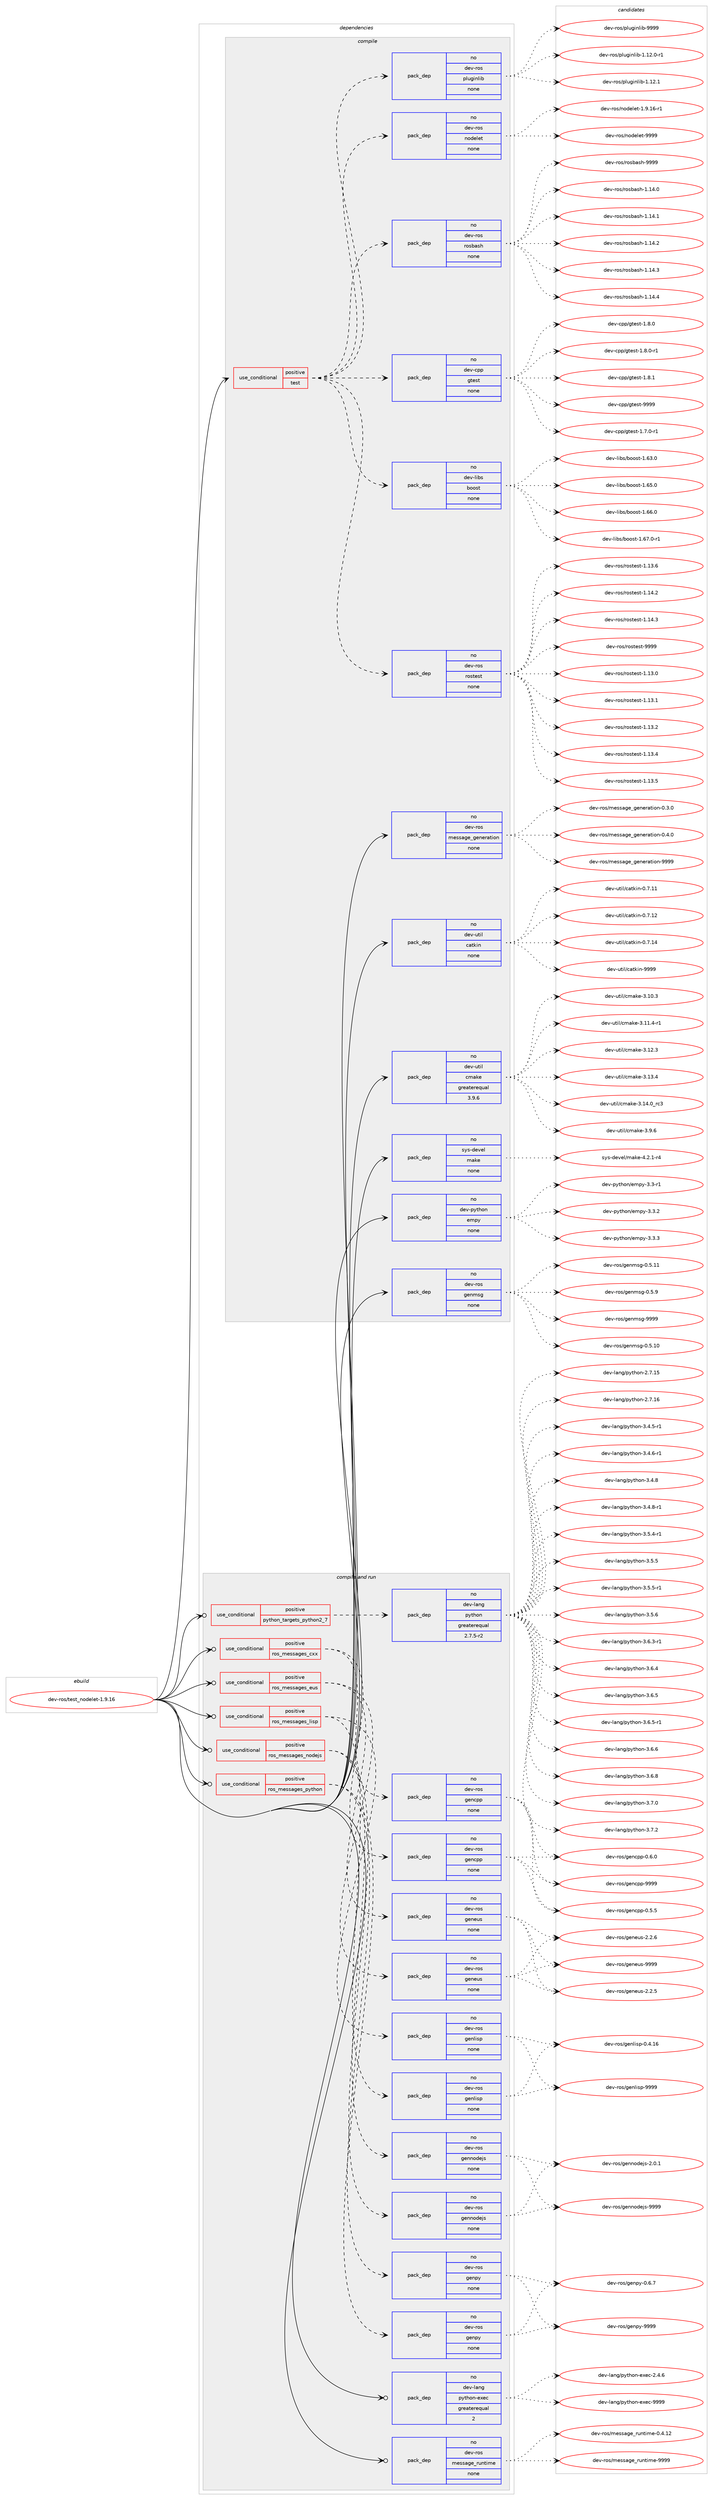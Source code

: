 digraph prolog {

# *************
# Graph options
# *************

newrank=true;
concentrate=true;
compound=true;
graph [rankdir=LR,fontname=Helvetica,fontsize=10,ranksep=1.5];#, ranksep=2.5, nodesep=0.2];
edge  [arrowhead=vee];
node  [fontname=Helvetica,fontsize=10];

# **********
# The ebuild
# **********

subgraph cluster_leftcol {
color=gray;
rank=same;
label=<<i>ebuild</i>>;
id [label="dev-ros/test_nodelet-1.9.16", color=red, width=4, href="../dev-ros/test_nodelet-1.9.16.svg"];
}

# ****************
# The dependencies
# ****************

subgraph cluster_midcol {
color=gray;
label=<<i>dependencies</i>>;
subgraph cluster_compile {
fillcolor="#eeeeee";
style=filled;
label=<<i>compile</i>>;
subgraph cond390859 {
dependency1471997 [label=<<TABLE BORDER="0" CELLBORDER="1" CELLSPACING="0" CELLPADDING="4"><TR><TD ROWSPAN="3" CELLPADDING="10">use_conditional</TD></TR><TR><TD>positive</TD></TR><TR><TD>test</TD></TR></TABLE>>, shape=none, color=red];
subgraph pack1057748 {
dependency1471998 [label=<<TABLE BORDER="0" CELLBORDER="1" CELLSPACING="0" CELLPADDING="4" WIDTH="220"><TR><TD ROWSPAN="6" CELLPADDING="30">pack_dep</TD></TR><TR><TD WIDTH="110">no</TD></TR><TR><TD>dev-ros</TD></TR><TR><TD>nodelet</TD></TR><TR><TD>none</TD></TR><TR><TD></TD></TR></TABLE>>, shape=none, color=blue];
}
dependency1471997:e -> dependency1471998:w [weight=20,style="dashed",arrowhead="vee"];
subgraph pack1057749 {
dependency1471999 [label=<<TABLE BORDER="0" CELLBORDER="1" CELLSPACING="0" CELLPADDING="4" WIDTH="220"><TR><TD ROWSPAN="6" CELLPADDING="30">pack_dep</TD></TR><TR><TD WIDTH="110">no</TD></TR><TR><TD>dev-ros</TD></TR><TR><TD>pluginlib</TD></TR><TR><TD>none</TD></TR><TR><TD></TD></TR></TABLE>>, shape=none, color=blue];
}
dependency1471997:e -> dependency1471999:w [weight=20,style="dashed",arrowhead="vee"];
subgraph pack1057750 {
dependency1472000 [label=<<TABLE BORDER="0" CELLBORDER="1" CELLSPACING="0" CELLPADDING="4" WIDTH="220"><TR><TD ROWSPAN="6" CELLPADDING="30">pack_dep</TD></TR><TR><TD WIDTH="110">no</TD></TR><TR><TD>dev-ros</TD></TR><TR><TD>rostest</TD></TR><TR><TD>none</TD></TR><TR><TD></TD></TR></TABLE>>, shape=none, color=blue];
}
dependency1471997:e -> dependency1472000:w [weight=20,style="dashed",arrowhead="vee"];
subgraph pack1057751 {
dependency1472001 [label=<<TABLE BORDER="0" CELLBORDER="1" CELLSPACING="0" CELLPADDING="4" WIDTH="220"><TR><TD ROWSPAN="6" CELLPADDING="30">pack_dep</TD></TR><TR><TD WIDTH="110">no</TD></TR><TR><TD>dev-libs</TD></TR><TR><TD>boost</TD></TR><TR><TD>none</TD></TR><TR><TD></TD></TR></TABLE>>, shape=none, color=blue];
}
dependency1471997:e -> dependency1472001:w [weight=20,style="dashed",arrowhead="vee"];
subgraph pack1057752 {
dependency1472002 [label=<<TABLE BORDER="0" CELLBORDER="1" CELLSPACING="0" CELLPADDING="4" WIDTH="220"><TR><TD ROWSPAN="6" CELLPADDING="30">pack_dep</TD></TR><TR><TD WIDTH="110">no</TD></TR><TR><TD>dev-cpp</TD></TR><TR><TD>gtest</TD></TR><TR><TD>none</TD></TR><TR><TD></TD></TR></TABLE>>, shape=none, color=blue];
}
dependency1471997:e -> dependency1472002:w [weight=20,style="dashed",arrowhead="vee"];
subgraph pack1057753 {
dependency1472003 [label=<<TABLE BORDER="0" CELLBORDER="1" CELLSPACING="0" CELLPADDING="4" WIDTH="220"><TR><TD ROWSPAN="6" CELLPADDING="30">pack_dep</TD></TR><TR><TD WIDTH="110">no</TD></TR><TR><TD>dev-ros</TD></TR><TR><TD>rosbash</TD></TR><TR><TD>none</TD></TR><TR><TD></TD></TR></TABLE>>, shape=none, color=blue];
}
dependency1471997:e -> dependency1472003:w [weight=20,style="dashed",arrowhead="vee"];
}
id:e -> dependency1471997:w [weight=20,style="solid",arrowhead="vee"];
subgraph pack1057754 {
dependency1472004 [label=<<TABLE BORDER="0" CELLBORDER="1" CELLSPACING="0" CELLPADDING="4" WIDTH="220"><TR><TD ROWSPAN="6" CELLPADDING="30">pack_dep</TD></TR><TR><TD WIDTH="110">no</TD></TR><TR><TD>dev-python</TD></TR><TR><TD>empy</TD></TR><TR><TD>none</TD></TR><TR><TD></TD></TR></TABLE>>, shape=none, color=blue];
}
id:e -> dependency1472004:w [weight=20,style="solid",arrowhead="vee"];
subgraph pack1057755 {
dependency1472005 [label=<<TABLE BORDER="0" CELLBORDER="1" CELLSPACING="0" CELLPADDING="4" WIDTH="220"><TR><TD ROWSPAN="6" CELLPADDING="30">pack_dep</TD></TR><TR><TD WIDTH="110">no</TD></TR><TR><TD>dev-ros</TD></TR><TR><TD>genmsg</TD></TR><TR><TD>none</TD></TR><TR><TD></TD></TR></TABLE>>, shape=none, color=blue];
}
id:e -> dependency1472005:w [weight=20,style="solid",arrowhead="vee"];
subgraph pack1057756 {
dependency1472006 [label=<<TABLE BORDER="0" CELLBORDER="1" CELLSPACING="0" CELLPADDING="4" WIDTH="220"><TR><TD ROWSPAN="6" CELLPADDING="30">pack_dep</TD></TR><TR><TD WIDTH="110">no</TD></TR><TR><TD>dev-ros</TD></TR><TR><TD>message_generation</TD></TR><TR><TD>none</TD></TR><TR><TD></TD></TR></TABLE>>, shape=none, color=blue];
}
id:e -> dependency1472006:w [weight=20,style="solid",arrowhead="vee"];
subgraph pack1057757 {
dependency1472007 [label=<<TABLE BORDER="0" CELLBORDER="1" CELLSPACING="0" CELLPADDING="4" WIDTH="220"><TR><TD ROWSPAN="6" CELLPADDING="30">pack_dep</TD></TR><TR><TD WIDTH="110">no</TD></TR><TR><TD>dev-util</TD></TR><TR><TD>catkin</TD></TR><TR><TD>none</TD></TR><TR><TD></TD></TR></TABLE>>, shape=none, color=blue];
}
id:e -> dependency1472007:w [weight=20,style="solid",arrowhead="vee"];
subgraph pack1057758 {
dependency1472008 [label=<<TABLE BORDER="0" CELLBORDER="1" CELLSPACING="0" CELLPADDING="4" WIDTH="220"><TR><TD ROWSPAN="6" CELLPADDING="30">pack_dep</TD></TR><TR><TD WIDTH="110">no</TD></TR><TR><TD>dev-util</TD></TR><TR><TD>cmake</TD></TR><TR><TD>greaterequal</TD></TR><TR><TD>3.9.6</TD></TR></TABLE>>, shape=none, color=blue];
}
id:e -> dependency1472008:w [weight=20,style="solid",arrowhead="vee"];
subgraph pack1057759 {
dependency1472009 [label=<<TABLE BORDER="0" CELLBORDER="1" CELLSPACING="0" CELLPADDING="4" WIDTH="220"><TR><TD ROWSPAN="6" CELLPADDING="30">pack_dep</TD></TR><TR><TD WIDTH="110">no</TD></TR><TR><TD>sys-devel</TD></TR><TR><TD>make</TD></TR><TR><TD>none</TD></TR><TR><TD></TD></TR></TABLE>>, shape=none, color=blue];
}
id:e -> dependency1472009:w [weight=20,style="solid",arrowhead="vee"];
}
subgraph cluster_compileandrun {
fillcolor="#eeeeee";
style=filled;
label=<<i>compile and run</i>>;
subgraph cond390860 {
dependency1472010 [label=<<TABLE BORDER="0" CELLBORDER="1" CELLSPACING="0" CELLPADDING="4"><TR><TD ROWSPAN="3" CELLPADDING="10">use_conditional</TD></TR><TR><TD>positive</TD></TR><TR><TD>python_targets_python2_7</TD></TR></TABLE>>, shape=none, color=red];
subgraph pack1057760 {
dependency1472011 [label=<<TABLE BORDER="0" CELLBORDER="1" CELLSPACING="0" CELLPADDING="4" WIDTH="220"><TR><TD ROWSPAN="6" CELLPADDING="30">pack_dep</TD></TR><TR><TD WIDTH="110">no</TD></TR><TR><TD>dev-lang</TD></TR><TR><TD>python</TD></TR><TR><TD>greaterequal</TD></TR><TR><TD>2.7.5-r2</TD></TR></TABLE>>, shape=none, color=blue];
}
dependency1472010:e -> dependency1472011:w [weight=20,style="dashed",arrowhead="vee"];
}
id:e -> dependency1472010:w [weight=20,style="solid",arrowhead="odotvee"];
subgraph cond390861 {
dependency1472012 [label=<<TABLE BORDER="0" CELLBORDER="1" CELLSPACING="0" CELLPADDING="4"><TR><TD ROWSPAN="3" CELLPADDING="10">use_conditional</TD></TR><TR><TD>positive</TD></TR><TR><TD>ros_messages_cxx</TD></TR></TABLE>>, shape=none, color=red];
subgraph pack1057761 {
dependency1472013 [label=<<TABLE BORDER="0" CELLBORDER="1" CELLSPACING="0" CELLPADDING="4" WIDTH="220"><TR><TD ROWSPAN="6" CELLPADDING="30">pack_dep</TD></TR><TR><TD WIDTH="110">no</TD></TR><TR><TD>dev-ros</TD></TR><TR><TD>gencpp</TD></TR><TR><TD>none</TD></TR><TR><TD></TD></TR></TABLE>>, shape=none, color=blue];
}
dependency1472012:e -> dependency1472013:w [weight=20,style="dashed",arrowhead="vee"];
subgraph pack1057762 {
dependency1472014 [label=<<TABLE BORDER="0" CELLBORDER="1" CELLSPACING="0" CELLPADDING="4" WIDTH="220"><TR><TD ROWSPAN="6" CELLPADDING="30">pack_dep</TD></TR><TR><TD WIDTH="110">no</TD></TR><TR><TD>dev-ros</TD></TR><TR><TD>gencpp</TD></TR><TR><TD>none</TD></TR><TR><TD></TD></TR></TABLE>>, shape=none, color=blue];
}
dependency1472012:e -> dependency1472014:w [weight=20,style="dashed",arrowhead="vee"];
}
id:e -> dependency1472012:w [weight=20,style="solid",arrowhead="odotvee"];
subgraph cond390862 {
dependency1472015 [label=<<TABLE BORDER="0" CELLBORDER="1" CELLSPACING="0" CELLPADDING="4"><TR><TD ROWSPAN="3" CELLPADDING="10">use_conditional</TD></TR><TR><TD>positive</TD></TR><TR><TD>ros_messages_eus</TD></TR></TABLE>>, shape=none, color=red];
subgraph pack1057763 {
dependency1472016 [label=<<TABLE BORDER="0" CELLBORDER="1" CELLSPACING="0" CELLPADDING="4" WIDTH="220"><TR><TD ROWSPAN="6" CELLPADDING="30">pack_dep</TD></TR><TR><TD WIDTH="110">no</TD></TR><TR><TD>dev-ros</TD></TR><TR><TD>geneus</TD></TR><TR><TD>none</TD></TR><TR><TD></TD></TR></TABLE>>, shape=none, color=blue];
}
dependency1472015:e -> dependency1472016:w [weight=20,style="dashed",arrowhead="vee"];
subgraph pack1057764 {
dependency1472017 [label=<<TABLE BORDER="0" CELLBORDER="1" CELLSPACING="0" CELLPADDING="4" WIDTH="220"><TR><TD ROWSPAN="6" CELLPADDING="30">pack_dep</TD></TR><TR><TD WIDTH="110">no</TD></TR><TR><TD>dev-ros</TD></TR><TR><TD>geneus</TD></TR><TR><TD>none</TD></TR><TR><TD></TD></TR></TABLE>>, shape=none, color=blue];
}
dependency1472015:e -> dependency1472017:w [weight=20,style="dashed",arrowhead="vee"];
}
id:e -> dependency1472015:w [weight=20,style="solid",arrowhead="odotvee"];
subgraph cond390863 {
dependency1472018 [label=<<TABLE BORDER="0" CELLBORDER="1" CELLSPACING="0" CELLPADDING="4"><TR><TD ROWSPAN="3" CELLPADDING="10">use_conditional</TD></TR><TR><TD>positive</TD></TR><TR><TD>ros_messages_lisp</TD></TR></TABLE>>, shape=none, color=red];
subgraph pack1057765 {
dependency1472019 [label=<<TABLE BORDER="0" CELLBORDER="1" CELLSPACING="0" CELLPADDING="4" WIDTH="220"><TR><TD ROWSPAN="6" CELLPADDING="30">pack_dep</TD></TR><TR><TD WIDTH="110">no</TD></TR><TR><TD>dev-ros</TD></TR><TR><TD>genlisp</TD></TR><TR><TD>none</TD></TR><TR><TD></TD></TR></TABLE>>, shape=none, color=blue];
}
dependency1472018:e -> dependency1472019:w [weight=20,style="dashed",arrowhead="vee"];
subgraph pack1057766 {
dependency1472020 [label=<<TABLE BORDER="0" CELLBORDER="1" CELLSPACING="0" CELLPADDING="4" WIDTH="220"><TR><TD ROWSPAN="6" CELLPADDING="30">pack_dep</TD></TR><TR><TD WIDTH="110">no</TD></TR><TR><TD>dev-ros</TD></TR><TR><TD>genlisp</TD></TR><TR><TD>none</TD></TR><TR><TD></TD></TR></TABLE>>, shape=none, color=blue];
}
dependency1472018:e -> dependency1472020:w [weight=20,style="dashed",arrowhead="vee"];
}
id:e -> dependency1472018:w [weight=20,style="solid",arrowhead="odotvee"];
subgraph cond390864 {
dependency1472021 [label=<<TABLE BORDER="0" CELLBORDER="1" CELLSPACING="0" CELLPADDING="4"><TR><TD ROWSPAN="3" CELLPADDING="10">use_conditional</TD></TR><TR><TD>positive</TD></TR><TR><TD>ros_messages_nodejs</TD></TR></TABLE>>, shape=none, color=red];
subgraph pack1057767 {
dependency1472022 [label=<<TABLE BORDER="0" CELLBORDER="1" CELLSPACING="0" CELLPADDING="4" WIDTH="220"><TR><TD ROWSPAN="6" CELLPADDING="30">pack_dep</TD></TR><TR><TD WIDTH="110">no</TD></TR><TR><TD>dev-ros</TD></TR><TR><TD>gennodejs</TD></TR><TR><TD>none</TD></TR><TR><TD></TD></TR></TABLE>>, shape=none, color=blue];
}
dependency1472021:e -> dependency1472022:w [weight=20,style="dashed",arrowhead="vee"];
subgraph pack1057768 {
dependency1472023 [label=<<TABLE BORDER="0" CELLBORDER="1" CELLSPACING="0" CELLPADDING="4" WIDTH="220"><TR><TD ROWSPAN="6" CELLPADDING="30">pack_dep</TD></TR><TR><TD WIDTH="110">no</TD></TR><TR><TD>dev-ros</TD></TR><TR><TD>gennodejs</TD></TR><TR><TD>none</TD></TR><TR><TD></TD></TR></TABLE>>, shape=none, color=blue];
}
dependency1472021:e -> dependency1472023:w [weight=20,style="dashed",arrowhead="vee"];
}
id:e -> dependency1472021:w [weight=20,style="solid",arrowhead="odotvee"];
subgraph cond390865 {
dependency1472024 [label=<<TABLE BORDER="0" CELLBORDER="1" CELLSPACING="0" CELLPADDING="4"><TR><TD ROWSPAN="3" CELLPADDING="10">use_conditional</TD></TR><TR><TD>positive</TD></TR><TR><TD>ros_messages_python</TD></TR></TABLE>>, shape=none, color=red];
subgraph pack1057769 {
dependency1472025 [label=<<TABLE BORDER="0" CELLBORDER="1" CELLSPACING="0" CELLPADDING="4" WIDTH="220"><TR><TD ROWSPAN="6" CELLPADDING="30">pack_dep</TD></TR><TR><TD WIDTH="110">no</TD></TR><TR><TD>dev-ros</TD></TR><TR><TD>genpy</TD></TR><TR><TD>none</TD></TR><TR><TD></TD></TR></TABLE>>, shape=none, color=blue];
}
dependency1472024:e -> dependency1472025:w [weight=20,style="dashed",arrowhead="vee"];
subgraph pack1057770 {
dependency1472026 [label=<<TABLE BORDER="0" CELLBORDER="1" CELLSPACING="0" CELLPADDING="4" WIDTH="220"><TR><TD ROWSPAN="6" CELLPADDING="30">pack_dep</TD></TR><TR><TD WIDTH="110">no</TD></TR><TR><TD>dev-ros</TD></TR><TR><TD>genpy</TD></TR><TR><TD>none</TD></TR><TR><TD></TD></TR></TABLE>>, shape=none, color=blue];
}
dependency1472024:e -> dependency1472026:w [weight=20,style="dashed",arrowhead="vee"];
}
id:e -> dependency1472024:w [weight=20,style="solid",arrowhead="odotvee"];
subgraph pack1057771 {
dependency1472027 [label=<<TABLE BORDER="0" CELLBORDER="1" CELLSPACING="0" CELLPADDING="4" WIDTH="220"><TR><TD ROWSPAN="6" CELLPADDING="30">pack_dep</TD></TR><TR><TD WIDTH="110">no</TD></TR><TR><TD>dev-lang</TD></TR><TR><TD>python-exec</TD></TR><TR><TD>greaterequal</TD></TR><TR><TD>2</TD></TR></TABLE>>, shape=none, color=blue];
}
id:e -> dependency1472027:w [weight=20,style="solid",arrowhead="odotvee"];
subgraph pack1057772 {
dependency1472028 [label=<<TABLE BORDER="0" CELLBORDER="1" CELLSPACING="0" CELLPADDING="4" WIDTH="220"><TR><TD ROWSPAN="6" CELLPADDING="30">pack_dep</TD></TR><TR><TD WIDTH="110">no</TD></TR><TR><TD>dev-ros</TD></TR><TR><TD>message_runtime</TD></TR><TR><TD>none</TD></TR><TR><TD></TD></TR></TABLE>>, shape=none, color=blue];
}
id:e -> dependency1472028:w [weight=20,style="solid",arrowhead="odotvee"];
}
subgraph cluster_run {
fillcolor="#eeeeee";
style=filled;
label=<<i>run</i>>;
}
}

# **************
# The candidates
# **************

subgraph cluster_choices {
rank=same;
color=gray;
label=<<i>candidates</i>>;

subgraph choice1057748 {
color=black;
nodesep=1;
choice1001011184511411111547110111100101108101116454946574649544511449 [label="dev-ros/nodelet-1.9.16-r1", color=red, width=4,href="../dev-ros/nodelet-1.9.16-r1.svg"];
choice10010111845114111115471101111001011081011164557575757 [label="dev-ros/nodelet-9999", color=red, width=4,href="../dev-ros/nodelet-9999.svg"];
dependency1471998:e -> choice1001011184511411111547110111100101108101116454946574649544511449:w [style=dotted,weight="100"];
dependency1471998:e -> choice10010111845114111115471101111001011081011164557575757:w [style=dotted,weight="100"];
}
subgraph choice1057749 {
color=black;
nodesep=1;
choice100101118451141111154711210811710310511010810598454946495046484511449 [label="dev-ros/pluginlib-1.12.0-r1", color=red, width=4,href="../dev-ros/pluginlib-1.12.0-r1.svg"];
choice10010111845114111115471121081171031051101081059845494649504649 [label="dev-ros/pluginlib-1.12.1", color=red, width=4,href="../dev-ros/pluginlib-1.12.1.svg"];
choice1001011184511411111547112108117103105110108105984557575757 [label="dev-ros/pluginlib-9999", color=red, width=4,href="../dev-ros/pluginlib-9999.svg"];
dependency1471999:e -> choice100101118451141111154711210811710310511010810598454946495046484511449:w [style=dotted,weight="100"];
dependency1471999:e -> choice10010111845114111115471121081171031051101081059845494649504649:w [style=dotted,weight="100"];
dependency1471999:e -> choice1001011184511411111547112108117103105110108105984557575757:w [style=dotted,weight="100"];
}
subgraph choice1057750 {
color=black;
nodesep=1;
choice100101118451141111154711411111511610111511645494649514648 [label="dev-ros/rostest-1.13.0", color=red, width=4,href="../dev-ros/rostest-1.13.0.svg"];
choice100101118451141111154711411111511610111511645494649514649 [label="dev-ros/rostest-1.13.1", color=red, width=4,href="../dev-ros/rostest-1.13.1.svg"];
choice100101118451141111154711411111511610111511645494649514650 [label="dev-ros/rostest-1.13.2", color=red, width=4,href="../dev-ros/rostest-1.13.2.svg"];
choice100101118451141111154711411111511610111511645494649514652 [label="dev-ros/rostest-1.13.4", color=red, width=4,href="../dev-ros/rostest-1.13.4.svg"];
choice100101118451141111154711411111511610111511645494649514653 [label="dev-ros/rostest-1.13.5", color=red, width=4,href="../dev-ros/rostest-1.13.5.svg"];
choice100101118451141111154711411111511610111511645494649514654 [label="dev-ros/rostest-1.13.6", color=red, width=4,href="../dev-ros/rostest-1.13.6.svg"];
choice100101118451141111154711411111511610111511645494649524650 [label="dev-ros/rostest-1.14.2", color=red, width=4,href="../dev-ros/rostest-1.14.2.svg"];
choice100101118451141111154711411111511610111511645494649524651 [label="dev-ros/rostest-1.14.3", color=red, width=4,href="../dev-ros/rostest-1.14.3.svg"];
choice10010111845114111115471141111151161011151164557575757 [label="dev-ros/rostest-9999", color=red, width=4,href="../dev-ros/rostest-9999.svg"];
dependency1472000:e -> choice100101118451141111154711411111511610111511645494649514648:w [style=dotted,weight="100"];
dependency1472000:e -> choice100101118451141111154711411111511610111511645494649514649:w [style=dotted,weight="100"];
dependency1472000:e -> choice100101118451141111154711411111511610111511645494649514650:w [style=dotted,weight="100"];
dependency1472000:e -> choice100101118451141111154711411111511610111511645494649514652:w [style=dotted,weight="100"];
dependency1472000:e -> choice100101118451141111154711411111511610111511645494649514653:w [style=dotted,weight="100"];
dependency1472000:e -> choice100101118451141111154711411111511610111511645494649514654:w [style=dotted,weight="100"];
dependency1472000:e -> choice100101118451141111154711411111511610111511645494649524650:w [style=dotted,weight="100"];
dependency1472000:e -> choice100101118451141111154711411111511610111511645494649524651:w [style=dotted,weight="100"];
dependency1472000:e -> choice10010111845114111115471141111151161011151164557575757:w [style=dotted,weight="100"];
}
subgraph choice1057751 {
color=black;
nodesep=1;
choice1001011184510810598115479811111111511645494654514648 [label="dev-libs/boost-1.63.0", color=red, width=4,href="../dev-libs/boost-1.63.0.svg"];
choice1001011184510810598115479811111111511645494654534648 [label="dev-libs/boost-1.65.0", color=red, width=4,href="../dev-libs/boost-1.65.0.svg"];
choice1001011184510810598115479811111111511645494654544648 [label="dev-libs/boost-1.66.0", color=red, width=4,href="../dev-libs/boost-1.66.0.svg"];
choice10010111845108105981154798111111115116454946545546484511449 [label="dev-libs/boost-1.67.0-r1", color=red, width=4,href="../dev-libs/boost-1.67.0-r1.svg"];
dependency1472001:e -> choice1001011184510810598115479811111111511645494654514648:w [style=dotted,weight="100"];
dependency1472001:e -> choice1001011184510810598115479811111111511645494654534648:w [style=dotted,weight="100"];
dependency1472001:e -> choice1001011184510810598115479811111111511645494654544648:w [style=dotted,weight="100"];
dependency1472001:e -> choice10010111845108105981154798111111115116454946545546484511449:w [style=dotted,weight="100"];
}
subgraph choice1057752 {
color=black;
nodesep=1;
choice1001011184599112112471031161011151164549465546484511449 [label="dev-cpp/gtest-1.7.0-r1", color=red, width=4,href="../dev-cpp/gtest-1.7.0-r1.svg"];
choice100101118459911211247103116101115116454946564648 [label="dev-cpp/gtest-1.8.0", color=red, width=4,href="../dev-cpp/gtest-1.8.0.svg"];
choice1001011184599112112471031161011151164549465646484511449 [label="dev-cpp/gtest-1.8.0-r1", color=red, width=4,href="../dev-cpp/gtest-1.8.0-r1.svg"];
choice100101118459911211247103116101115116454946564649 [label="dev-cpp/gtest-1.8.1", color=red, width=4,href="../dev-cpp/gtest-1.8.1.svg"];
choice1001011184599112112471031161011151164557575757 [label="dev-cpp/gtest-9999", color=red, width=4,href="../dev-cpp/gtest-9999.svg"];
dependency1472002:e -> choice1001011184599112112471031161011151164549465546484511449:w [style=dotted,weight="100"];
dependency1472002:e -> choice100101118459911211247103116101115116454946564648:w [style=dotted,weight="100"];
dependency1472002:e -> choice1001011184599112112471031161011151164549465646484511449:w [style=dotted,weight="100"];
dependency1472002:e -> choice100101118459911211247103116101115116454946564649:w [style=dotted,weight="100"];
dependency1472002:e -> choice1001011184599112112471031161011151164557575757:w [style=dotted,weight="100"];
}
subgraph choice1057753 {
color=black;
nodesep=1;
choice1001011184511411111547114111115989711510445494649524648 [label="dev-ros/rosbash-1.14.0", color=red, width=4,href="../dev-ros/rosbash-1.14.0.svg"];
choice1001011184511411111547114111115989711510445494649524649 [label="dev-ros/rosbash-1.14.1", color=red, width=4,href="../dev-ros/rosbash-1.14.1.svg"];
choice1001011184511411111547114111115989711510445494649524650 [label="dev-ros/rosbash-1.14.2", color=red, width=4,href="../dev-ros/rosbash-1.14.2.svg"];
choice1001011184511411111547114111115989711510445494649524651 [label="dev-ros/rosbash-1.14.3", color=red, width=4,href="../dev-ros/rosbash-1.14.3.svg"];
choice1001011184511411111547114111115989711510445494649524652 [label="dev-ros/rosbash-1.14.4", color=red, width=4,href="../dev-ros/rosbash-1.14.4.svg"];
choice100101118451141111154711411111598971151044557575757 [label="dev-ros/rosbash-9999", color=red, width=4,href="../dev-ros/rosbash-9999.svg"];
dependency1472003:e -> choice1001011184511411111547114111115989711510445494649524648:w [style=dotted,weight="100"];
dependency1472003:e -> choice1001011184511411111547114111115989711510445494649524649:w [style=dotted,weight="100"];
dependency1472003:e -> choice1001011184511411111547114111115989711510445494649524650:w [style=dotted,weight="100"];
dependency1472003:e -> choice1001011184511411111547114111115989711510445494649524651:w [style=dotted,weight="100"];
dependency1472003:e -> choice1001011184511411111547114111115989711510445494649524652:w [style=dotted,weight="100"];
dependency1472003:e -> choice100101118451141111154711411111598971151044557575757:w [style=dotted,weight="100"];
}
subgraph choice1057754 {
color=black;
nodesep=1;
choice1001011184511212111610411111047101109112121455146514511449 [label="dev-python/empy-3.3-r1", color=red, width=4,href="../dev-python/empy-3.3-r1.svg"];
choice1001011184511212111610411111047101109112121455146514650 [label="dev-python/empy-3.3.2", color=red, width=4,href="../dev-python/empy-3.3.2.svg"];
choice1001011184511212111610411111047101109112121455146514651 [label="dev-python/empy-3.3.3", color=red, width=4,href="../dev-python/empy-3.3.3.svg"];
dependency1472004:e -> choice1001011184511212111610411111047101109112121455146514511449:w [style=dotted,weight="100"];
dependency1472004:e -> choice1001011184511212111610411111047101109112121455146514650:w [style=dotted,weight="100"];
dependency1472004:e -> choice1001011184511212111610411111047101109112121455146514651:w [style=dotted,weight="100"];
}
subgraph choice1057755 {
color=black;
nodesep=1;
choice100101118451141111154710310111010911510345484653464948 [label="dev-ros/genmsg-0.5.10", color=red, width=4,href="../dev-ros/genmsg-0.5.10.svg"];
choice100101118451141111154710310111010911510345484653464949 [label="dev-ros/genmsg-0.5.11", color=red, width=4,href="../dev-ros/genmsg-0.5.11.svg"];
choice1001011184511411111547103101110109115103454846534657 [label="dev-ros/genmsg-0.5.9", color=red, width=4,href="../dev-ros/genmsg-0.5.9.svg"];
choice10010111845114111115471031011101091151034557575757 [label="dev-ros/genmsg-9999", color=red, width=4,href="../dev-ros/genmsg-9999.svg"];
dependency1472005:e -> choice100101118451141111154710310111010911510345484653464948:w [style=dotted,weight="100"];
dependency1472005:e -> choice100101118451141111154710310111010911510345484653464949:w [style=dotted,weight="100"];
dependency1472005:e -> choice1001011184511411111547103101110109115103454846534657:w [style=dotted,weight="100"];
dependency1472005:e -> choice10010111845114111115471031011101091151034557575757:w [style=dotted,weight="100"];
}
subgraph choice1057756 {
color=black;
nodesep=1;
choice1001011184511411111547109101115115971031019510310111010111497116105111110454846514648 [label="dev-ros/message_generation-0.3.0", color=red, width=4,href="../dev-ros/message_generation-0.3.0.svg"];
choice1001011184511411111547109101115115971031019510310111010111497116105111110454846524648 [label="dev-ros/message_generation-0.4.0", color=red, width=4,href="../dev-ros/message_generation-0.4.0.svg"];
choice10010111845114111115471091011151159710310195103101110101114971161051111104557575757 [label="dev-ros/message_generation-9999", color=red, width=4,href="../dev-ros/message_generation-9999.svg"];
dependency1472006:e -> choice1001011184511411111547109101115115971031019510310111010111497116105111110454846514648:w [style=dotted,weight="100"];
dependency1472006:e -> choice1001011184511411111547109101115115971031019510310111010111497116105111110454846524648:w [style=dotted,weight="100"];
dependency1472006:e -> choice10010111845114111115471091011151159710310195103101110101114971161051111104557575757:w [style=dotted,weight="100"];
}
subgraph choice1057757 {
color=black;
nodesep=1;
choice1001011184511711610510847999711610710511045484655464949 [label="dev-util/catkin-0.7.11", color=red, width=4,href="../dev-util/catkin-0.7.11.svg"];
choice1001011184511711610510847999711610710511045484655464950 [label="dev-util/catkin-0.7.12", color=red, width=4,href="../dev-util/catkin-0.7.12.svg"];
choice1001011184511711610510847999711610710511045484655464952 [label="dev-util/catkin-0.7.14", color=red, width=4,href="../dev-util/catkin-0.7.14.svg"];
choice100101118451171161051084799971161071051104557575757 [label="dev-util/catkin-9999", color=red, width=4,href="../dev-util/catkin-9999.svg"];
dependency1472007:e -> choice1001011184511711610510847999711610710511045484655464949:w [style=dotted,weight="100"];
dependency1472007:e -> choice1001011184511711610510847999711610710511045484655464950:w [style=dotted,weight="100"];
dependency1472007:e -> choice1001011184511711610510847999711610710511045484655464952:w [style=dotted,weight="100"];
dependency1472007:e -> choice100101118451171161051084799971161071051104557575757:w [style=dotted,weight="100"];
}
subgraph choice1057758 {
color=black;
nodesep=1;
choice1001011184511711610510847991099710710145514649484651 [label="dev-util/cmake-3.10.3", color=red, width=4,href="../dev-util/cmake-3.10.3.svg"];
choice10010111845117116105108479910997107101455146494946524511449 [label="dev-util/cmake-3.11.4-r1", color=red, width=4,href="../dev-util/cmake-3.11.4-r1.svg"];
choice1001011184511711610510847991099710710145514649504651 [label="dev-util/cmake-3.12.3", color=red, width=4,href="../dev-util/cmake-3.12.3.svg"];
choice1001011184511711610510847991099710710145514649514652 [label="dev-util/cmake-3.13.4", color=red, width=4,href="../dev-util/cmake-3.13.4.svg"];
choice1001011184511711610510847991099710710145514649524648951149951 [label="dev-util/cmake-3.14.0_rc3", color=red, width=4,href="../dev-util/cmake-3.14.0_rc3.svg"];
choice10010111845117116105108479910997107101455146574654 [label="dev-util/cmake-3.9.6", color=red, width=4,href="../dev-util/cmake-3.9.6.svg"];
dependency1472008:e -> choice1001011184511711610510847991099710710145514649484651:w [style=dotted,weight="100"];
dependency1472008:e -> choice10010111845117116105108479910997107101455146494946524511449:w [style=dotted,weight="100"];
dependency1472008:e -> choice1001011184511711610510847991099710710145514649504651:w [style=dotted,weight="100"];
dependency1472008:e -> choice1001011184511711610510847991099710710145514649514652:w [style=dotted,weight="100"];
dependency1472008:e -> choice1001011184511711610510847991099710710145514649524648951149951:w [style=dotted,weight="100"];
dependency1472008:e -> choice10010111845117116105108479910997107101455146574654:w [style=dotted,weight="100"];
}
subgraph choice1057759 {
color=black;
nodesep=1;
choice1151211154510010111810110847109971071014552465046494511452 [label="sys-devel/make-4.2.1-r4", color=red, width=4,href="../sys-devel/make-4.2.1-r4.svg"];
dependency1472009:e -> choice1151211154510010111810110847109971071014552465046494511452:w [style=dotted,weight="100"];
}
subgraph choice1057760 {
color=black;
nodesep=1;
choice10010111845108971101034711212111610411111045504655464953 [label="dev-lang/python-2.7.15", color=red, width=4,href="../dev-lang/python-2.7.15.svg"];
choice10010111845108971101034711212111610411111045504655464954 [label="dev-lang/python-2.7.16", color=red, width=4,href="../dev-lang/python-2.7.16.svg"];
choice1001011184510897110103471121211161041111104551465246534511449 [label="dev-lang/python-3.4.5-r1", color=red, width=4,href="../dev-lang/python-3.4.5-r1.svg"];
choice1001011184510897110103471121211161041111104551465246544511449 [label="dev-lang/python-3.4.6-r1", color=red, width=4,href="../dev-lang/python-3.4.6-r1.svg"];
choice100101118451089711010347112121116104111110455146524656 [label="dev-lang/python-3.4.8", color=red, width=4,href="../dev-lang/python-3.4.8.svg"];
choice1001011184510897110103471121211161041111104551465246564511449 [label="dev-lang/python-3.4.8-r1", color=red, width=4,href="../dev-lang/python-3.4.8-r1.svg"];
choice1001011184510897110103471121211161041111104551465346524511449 [label="dev-lang/python-3.5.4-r1", color=red, width=4,href="../dev-lang/python-3.5.4-r1.svg"];
choice100101118451089711010347112121116104111110455146534653 [label="dev-lang/python-3.5.5", color=red, width=4,href="../dev-lang/python-3.5.5.svg"];
choice1001011184510897110103471121211161041111104551465346534511449 [label="dev-lang/python-3.5.5-r1", color=red, width=4,href="../dev-lang/python-3.5.5-r1.svg"];
choice100101118451089711010347112121116104111110455146534654 [label="dev-lang/python-3.5.6", color=red, width=4,href="../dev-lang/python-3.5.6.svg"];
choice1001011184510897110103471121211161041111104551465446514511449 [label="dev-lang/python-3.6.3-r1", color=red, width=4,href="../dev-lang/python-3.6.3-r1.svg"];
choice100101118451089711010347112121116104111110455146544652 [label="dev-lang/python-3.6.4", color=red, width=4,href="../dev-lang/python-3.6.4.svg"];
choice100101118451089711010347112121116104111110455146544653 [label="dev-lang/python-3.6.5", color=red, width=4,href="../dev-lang/python-3.6.5.svg"];
choice1001011184510897110103471121211161041111104551465446534511449 [label="dev-lang/python-3.6.5-r1", color=red, width=4,href="../dev-lang/python-3.6.5-r1.svg"];
choice100101118451089711010347112121116104111110455146544654 [label="dev-lang/python-3.6.6", color=red, width=4,href="../dev-lang/python-3.6.6.svg"];
choice100101118451089711010347112121116104111110455146544656 [label="dev-lang/python-3.6.8", color=red, width=4,href="../dev-lang/python-3.6.8.svg"];
choice100101118451089711010347112121116104111110455146554648 [label="dev-lang/python-3.7.0", color=red, width=4,href="../dev-lang/python-3.7.0.svg"];
choice100101118451089711010347112121116104111110455146554650 [label="dev-lang/python-3.7.2", color=red, width=4,href="../dev-lang/python-3.7.2.svg"];
dependency1472011:e -> choice10010111845108971101034711212111610411111045504655464953:w [style=dotted,weight="100"];
dependency1472011:e -> choice10010111845108971101034711212111610411111045504655464954:w [style=dotted,weight="100"];
dependency1472011:e -> choice1001011184510897110103471121211161041111104551465246534511449:w [style=dotted,weight="100"];
dependency1472011:e -> choice1001011184510897110103471121211161041111104551465246544511449:w [style=dotted,weight="100"];
dependency1472011:e -> choice100101118451089711010347112121116104111110455146524656:w [style=dotted,weight="100"];
dependency1472011:e -> choice1001011184510897110103471121211161041111104551465246564511449:w [style=dotted,weight="100"];
dependency1472011:e -> choice1001011184510897110103471121211161041111104551465346524511449:w [style=dotted,weight="100"];
dependency1472011:e -> choice100101118451089711010347112121116104111110455146534653:w [style=dotted,weight="100"];
dependency1472011:e -> choice1001011184510897110103471121211161041111104551465346534511449:w [style=dotted,weight="100"];
dependency1472011:e -> choice100101118451089711010347112121116104111110455146534654:w [style=dotted,weight="100"];
dependency1472011:e -> choice1001011184510897110103471121211161041111104551465446514511449:w [style=dotted,weight="100"];
dependency1472011:e -> choice100101118451089711010347112121116104111110455146544652:w [style=dotted,weight="100"];
dependency1472011:e -> choice100101118451089711010347112121116104111110455146544653:w [style=dotted,weight="100"];
dependency1472011:e -> choice1001011184510897110103471121211161041111104551465446534511449:w [style=dotted,weight="100"];
dependency1472011:e -> choice100101118451089711010347112121116104111110455146544654:w [style=dotted,weight="100"];
dependency1472011:e -> choice100101118451089711010347112121116104111110455146544656:w [style=dotted,weight="100"];
dependency1472011:e -> choice100101118451089711010347112121116104111110455146554648:w [style=dotted,weight="100"];
dependency1472011:e -> choice100101118451089711010347112121116104111110455146554650:w [style=dotted,weight="100"];
}
subgraph choice1057761 {
color=black;
nodesep=1;
choice100101118451141111154710310111099112112454846534653 [label="dev-ros/gencpp-0.5.5", color=red, width=4,href="../dev-ros/gencpp-0.5.5.svg"];
choice100101118451141111154710310111099112112454846544648 [label="dev-ros/gencpp-0.6.0", color=red, width=4,href="../dev-ros/gencpp-0.6.0.svg"];
choice1001011184511411111547103101110991121124557575757 [label="dev-ros/gencpp-9999", color=red, width=4,href="../dev-ros/gencpp-9999.svg"];
dependency1472013:e -> choice100101118451141111154710310111099112112454846534653:w [style=dotted,weight="100"];
dependency1472013:e -> choice100101118451141111154710310111099112112454846544648:w [style=dotted,weight="100"];
dependency1472013:e -> choice1001011184511411111547103101110991121124557575757:w [style=dotted,weight="100"];
}
subgraph choice1057762 {
color=black;
nodesep=1;
choice100101118451141111154710310111099112112454846534653 [label="dev-ros/gencpp-0.5.5", color=red, width=4,href="../dev-ros/gencpp-0.5.5.svg"];
choice100101118451141111154710310111099112112454846544648 [label="dev-ros/gencpp-0.6.0", color=red, width=4,href="../dev-ros/gencpp-0.6.0.svg"];
choice1001011184511411111547103101110991121124557575757 [label="dev-ros/gencpp-9999", color=red, width=4,href="../dev-ros/gencpp-9999.svg"];
dependency1472014:e -> choice100101118451141111154710310111099112112454846534653:w [style=dotted,weight="100"];
dependency1472014:e -> choice100101118451141111154710310111099112112454846544648:w [style=dotted,weight="100"];
dependency1472014:e -> choice1001011184511411111547103101110991121124557575757:w [style=dotted,weight="100"];
}
subgraph choice1057763 {
color=black;
nodesep=1;
choice1001011184511411111547103101110101117115455046504653 [label="dev-ros/geneus-2.2.5", color=red, width=4,href="../dev-ros/geneus-2.2.5.svg"];
choice1001011184511411111547103101110101117115455046504654 [label="dev-ros/geneus-2.2.6", color=red, width=4,href="../dev-ros/geneus-2.2.6.svg"];
choice10010111845114111115471031011101011171154557575757 [label="dev-ros/geneus-9999", color=red, width=4,href="../dev-ros/geneus-9999.svg"];
dependency1472016:e -> choice1001011184511411111547103101110101117115455046504653:w [style=dotted,weight="100"];
dependency1472016:e -> choice1001011184511411111547103101110101117115455046504654:w [style=dotted,weight="100"];
dependency1472016:e -> choice10010111845114111115471031011101011171154557575757:w [style=dotted,weight="100"];
}
subgraph choice1057764 {
color=black;
nodesep=1;
choice1001011184511411111547103101110101117115455046504653 [label="dev-ros/geneus-2.2.5", color=red, width=4,href="../dev-ros/geneus-2.2.5.svg"];
choice1001011184511411111547103101110101117115455046504654 [label="dev-ros/geneus-2.2.6", color=red, width=4,href="../dev-ros/geneus-2.2.6.svg"];
choice10010111845114111115471031011101011171154557575757 [label="dev-ros/geneus-9999", color=red, width=4,href="../dev-ros/geneus-9999.svg"];
dependency1472017:e -> choice1001011184511411111547103101110101117115455046504653:w [style=dotted,weight="100"];
dependency1472017:e -> choice1001011184511411111547103101110101117115455046504654:w [style=dotted,weight="100"];
dependency1472017:e -> choice10010111845114111115471031011101011171154557575757:w [style=dotted,weight="100"];
}
subgraph choice1057765 {
color=black;
nodesep=1;
choice100101118451141111154710310111010810511511245484652464954 [label="dev-ros/genlisp-0.4.16", color=red, width=4,href="../dev-ros/genlisp-0.4.16.svg"];
choice10010111845114111115471031011101081051151124557575757 [label="dev-ros/genlisp-9999", color=red, width=4,href="../dev-ros/genlisp-9999.svg"];
dependency1472019:e -> choice100101118451141111154710310111010810511511245484652464954:w [style=dotted,weight="100"];
dependency1472019:e -> choice10010111845114111115471031011101081051151124557575757:w [style=dotted,weight="100"];
}
subgraph choice1057766 {
color=black;
nodesep=1;
choice100101118451141111154710310111010810511511245484652464954 [label="dev-ros/genlisp-0.4.16", color=red, width=4,href="../dev-ros/genlisp-0.4.16.svg"];
choice10010111845114111115471031011101081051151124557575757 [label="dev-ros/genlisp-9999", color=red, width=4,href="../dev-ros/genlisp-9999.svg"];
dependency1472020:e -> choice100101118451141111154710310111010810511511245484652464954:w [style=dotted,weight="100"];
dependency1472020:e -> choice10010111845114111115471031011101081051151124557575757:w [style=dotted,weight="100"];
}
subgraph choice1057767 {
color=black;
nodesep=1;
choice1001011184511411111547103101110110111100101106115455046484649 [label="dev-ros/gennodejs-2.0.1", color=red, width=4,href="../dev-ros/gennodejs-2.0.1.svg"];
choice10010111845114111115471031011101101111001011061154557575757 [label="dev-ros/gennodejs-9999", color=red, width=4,href="../dev-ros/gennodejs-9999.svg"];
dependency1472022:e -> choice1001011184511411111547103101110110111100101106115455046484649:w [style=dotted,weight="100"];
dependency1472022:e -> choice10010111845114111115471031011101101111001011061154557575757:w [style=dotted,weight="100"];
}
subgraph choice1057768 {
color=black;
nodesep=1;
choice1001011184511411111547103101110110111100101106115455046484649 [label="dev-ros/gennodejs-2.0.1", color=red, width=4,href="../dev-ros/gennodejs-2.0.1.svg"];
choice10010111845114111115471031011101101111001011061154557575757 [label="dev-ros/gennodejs-9999", color=red, width=4,href="../dev-ros/gennodejs-9999.svg"];
dependency1472023:e -> choice1001011184511411111547103101110110111100101106115455046484649:w [style=dotted,weight="100"];
dependency1472023:e -> choice10010111845114111115471031011101101111001011061154557575757:w [style=dotted,weight="100"];
}
subgraph choice1057769 {
color=black;
nodesep=1;
choice1001011184511411111547103101110112121454846544655 [label="dev-ros/genpy-0.6.7", color=red, width=4,href="../dev-ros/genpy-0.6.7.svg"];
choice10010111845114111115471031011101121214557575757 [label="dev-ros/genpy-9999", color=red, width=4,href="../dev-ros/genpy-9999.svg"];
dependency1472025:e -> choice1001011184511411111547103101110112121454846544655:w [style=dotted,weight="100"];
dependency1472025:e -> choice10010111845114111115471031011101121214557575757:w [style=dotted,weight="100"];
}
subgraph choice1057770 {
color=black;
nodesep=1;
choice1001011184511411111547103101110112121454846544655 [label="dev-ros/genpy-0.6.7", color=red, width=4,href="../dev-ros/genpy-0.6.7.svg"];
choice10010111845114111115471031011101121214557575757 [label="dev-ros/genpy-9999", color=red, width=4,href="../dev-ros/genpy-9999.svg"];
dependency1472026:e -> choice1001011184511411111547103101110112121454846544655:w [style=dotted,weight="100"];
dependency1472026:e -> choice10010111845114111115471031011101121214557575757:w [style=dotted,weight="100"];
}
subgraph choice1057771 {
color=black;
nodesep=1;
choice1001011184510897110103471121211161041111104510112010199455046524654 [label="dev-lang/python-exec-2.4.6", color=red, width=4,href="../dev-lang/python-exec-2.4.6.svg"];
choice10010111845108971101034711212111610411111045101120101994557575757 [label="dev-lang/python-exec-9999", color=red, width=4,href="../dev-lang/python-exec-9999.svg"];
dependency1472027:e -> choice1001011184510897110103471121211161041111104510112010199455046524654:w [style=dotted,weight="100"];
dependency1472027:e -> choice10010111845108971101034711212111610411111045101120101994557575757:w [style=dotted,weight="100"];
}
subgraph choice1057772 {
color=black;
nodesep=1;
choice1001011184511411111547109101115115971031019511411711011610510910145484652464950 [label="dev-ros/message_runtime-0.4.12", color=red, width=4,href="../dev-ros/message_runtime-0.4.12.svg"];
choice100101118451141111154710910111511597103101951141171101161051091014557575757 [label="dev-ros/message_runtime-9999", color=red, width=4,href="../dev-ros/message_runtime-9999.svg"];
dependency1472028:e -> choice1001011184511411111547109101115115971031019511411711011610510910145484652464950:w [style=dotted,weight="100"];
dependency1472028:e -> choice100101118451141111154710910111511597103101951141171101161051091014557575757:w [style=dotted,weight="100"];
}
}

}

